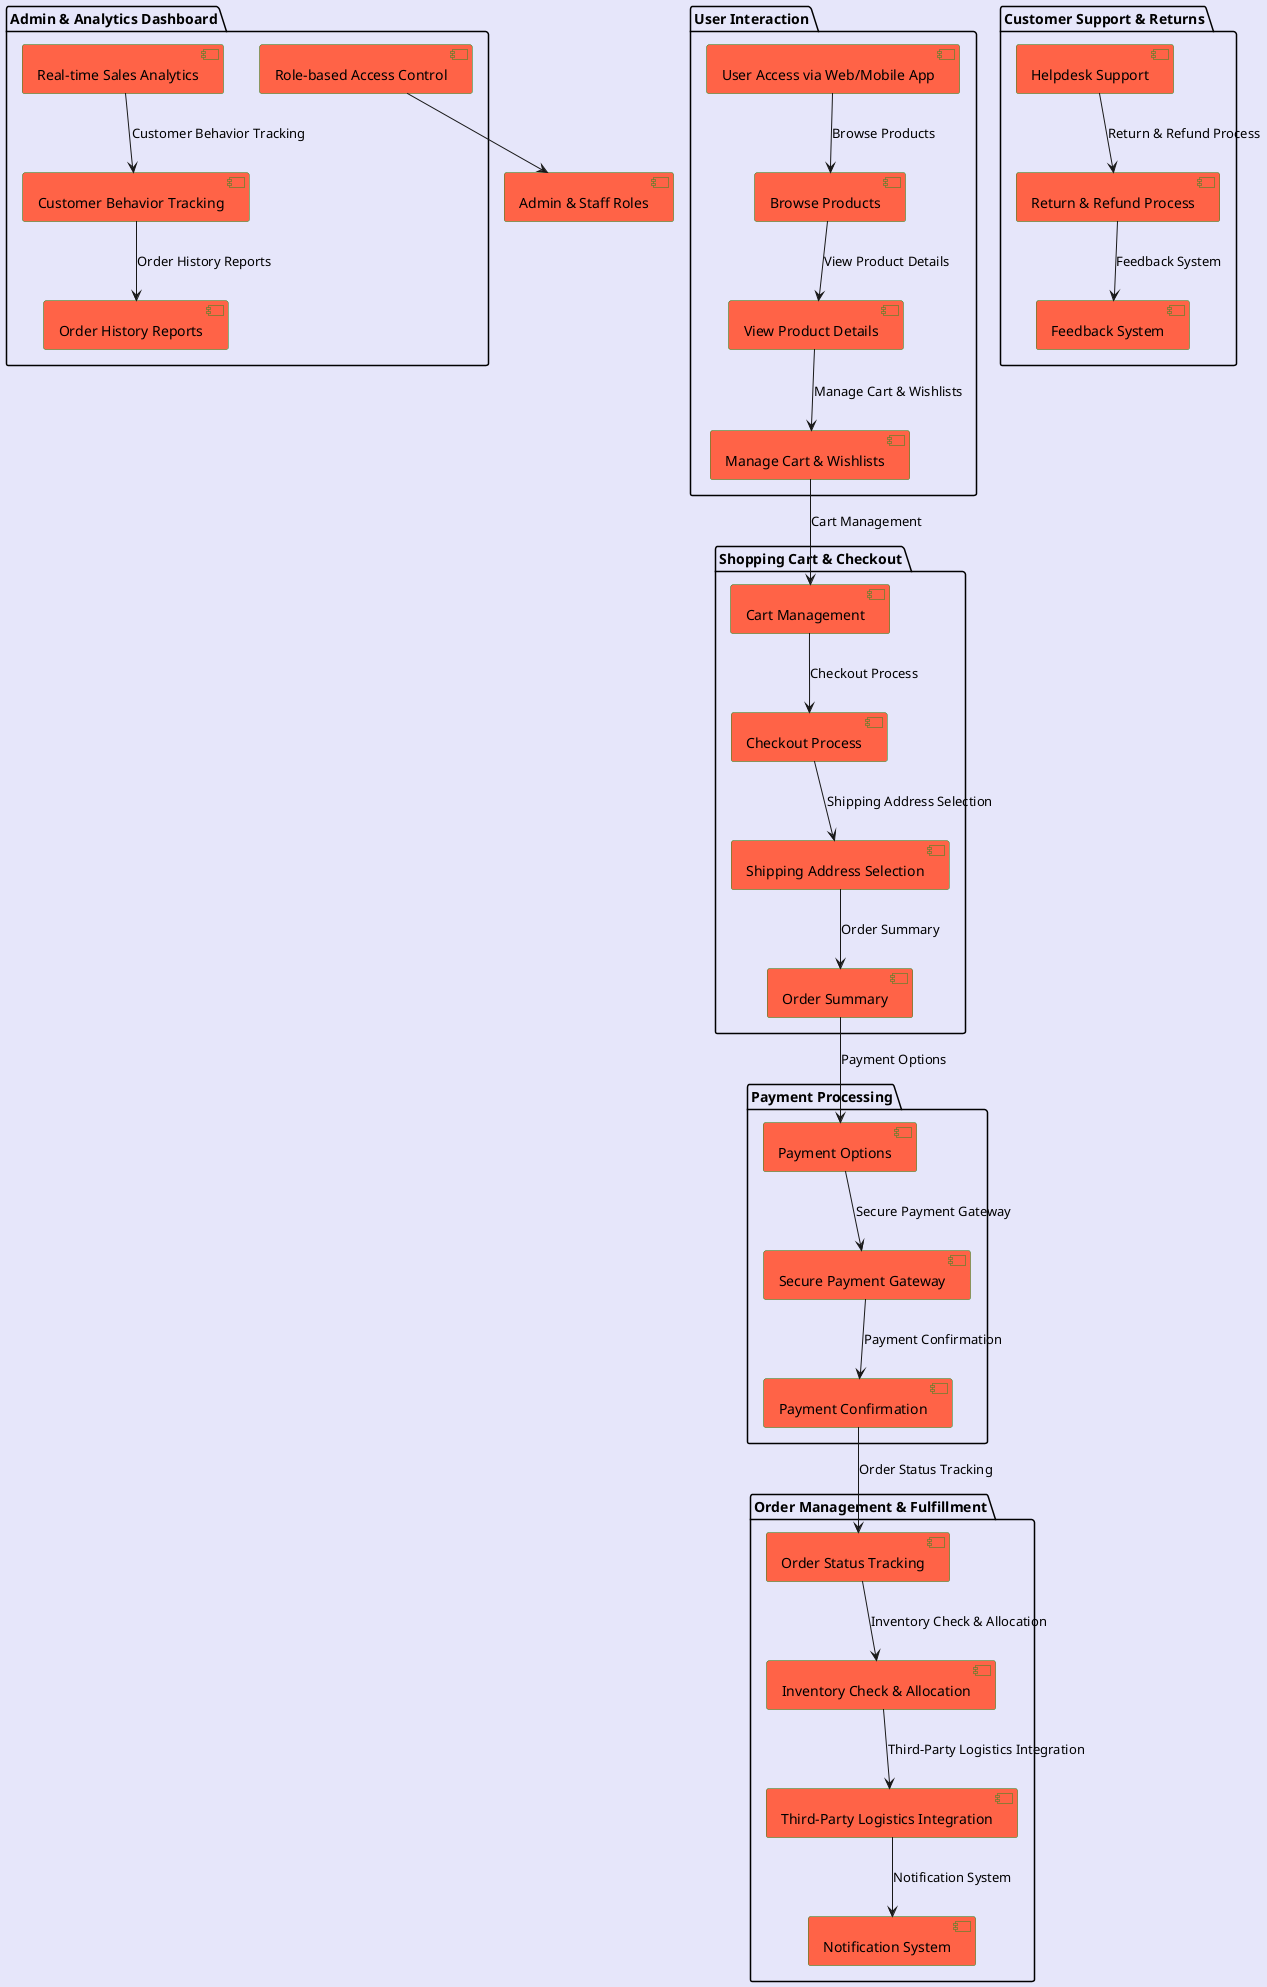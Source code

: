 @startuml
skinparam backgroundColor #E6E6FA
skinparam component {
    BackgroundColor #FFD700
    BorderColor #228B22
}

package "User Interaction" {
    skinparam component {
        BackgroundColor #ADD8E6
    }
    [User Access via Web/Mobile App] as UA
    [Browse Products] as BP
    [View Product Details] as VPD
    [Manage Cart & Wishlists] as MC
}

package "Shopping Cart & Checkout" {
    skinparam component {
        BackgroundColor #90EE90
    }
    [Cart Management] as CM
    [Checkout Process] as CP
    [Shipping Address Selection] as SAS
    [Order Summary] as OS
}

package "Payment Processing" {
    skinparam component {
        BackgroundColor #FFFF99
    }
    [Payment Options] as PO
    [Secure Payment Gateway] as SPG
    [Payment Confirmation] as PC
}

package "Order Management & Fulfillment" {
    skinparam component {
        BackgroundColor #FFA500
    }
    [Order Status Tracking] as OST
    [Inventory Check & Allocation] as ICA
    [Third-Party Logistics Integration] as TPLI
    [Notification System] as NS
}

package "Customer Support & Returns" {
    skinparam component {
        BackgroundColor #D3D3D3
    }
    [Helpdesk Support] as HD
    [Return & Refund Process] as RRP
    [Feedback System] as FS
}

package "Admin & Analytics Dashboard" {
    skinparam component {
        BackgroundColor #FF6347
    }
    [Real-time Sales Analytics] as RSA
    [Customer Behavior Tracking] as CBT
    [Order History Reports] as OHR
    [Role-based Access Control] as RAC
}

UA --> BP : Browse Products
BP --> VPD : View Product Details
VPD --> MC : Manage Cart & Wishlists
MC --> CM : Cart Management
CM --> CP : Checkout Process
CP --> SAS : Shipping Address Selection
SAS --> OS : Order Summary
OS --> PO : Payment Options
PO --> SPG : Secure Payment Gateway
SPG --> PC : Payment Confirmation
PC --> OST : Order Status Tracking
OST --> ICA : Inventory Check & Allocation
ICA --> TPLI : Third-Party Logistics Integration
TPLI --> NS : Notification System
HD --> RRP : Return & Refund Process
RRP --> FS : Feedback System
RSA --> CBT : Customer Behavior Tracking
CBT --> OHR : Order History Reports
RAC --> [Admin & Staff Roles] 

@enduml